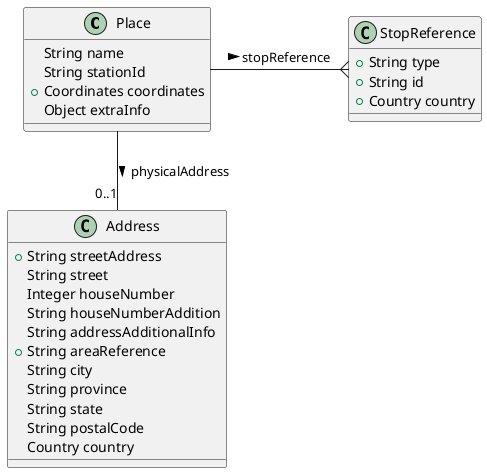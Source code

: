 @startuml
class Place {
  String name
  String stationId
 +Coordinates coordinates
  Object extraInfo
}
Place -{ StopReference : stopReference >
Place --  "0..1" Address : physicalAddress >
class StopReference {
 +String type
 +String id
 +Country country
}
class Address {
 +String streetAddress
  String street
  Integer houseNumber
  String houseNumberAddition
  String addressAdditionalInfo
 +String areaReference
  String city
  String province
  String state
  String postalCode
  Country country
}
@enduml
